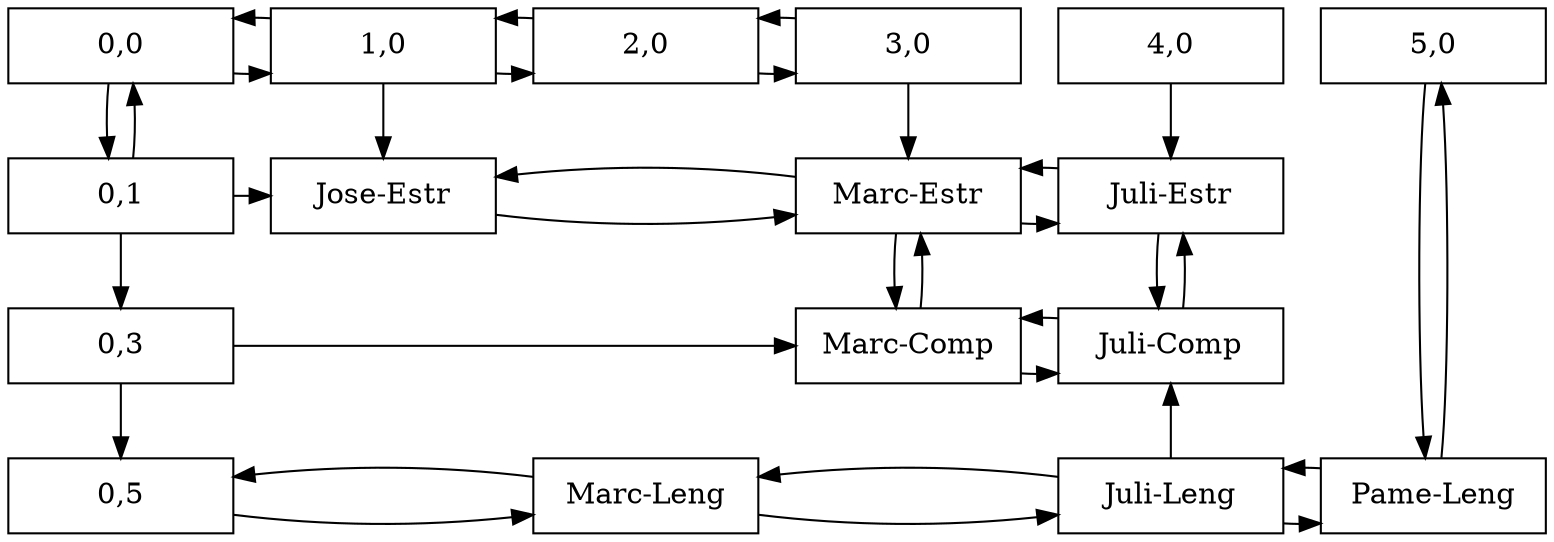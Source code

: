 digraph Sparce_Matrix {

    node [shape=box];

    //(^< ............ ............ ............ ............ ............ A R C H I V O S
    /* groups 2 to 6 added for vertical alignment */
        C00[label = "0,0", width = 1.5, group = 1 ];
        C10 [label = "1,0" width = 1.5, group = 2 ];
        C20 [label = "2,0" width = 1.5, group = 3 ];
        C30 [label = "3,0" width = 1.5, group = 4 ];
        C40 [label = "4,0" width = 1.5, group = 5 ];
        C50 [label = "5,0" width = 1.5, group = 6 ];
    
    //(^< ............ ............ ............ ............ ............ P E R M I S O S
    //(^< ............ ............ L E V E L   0
    /* groups 2 to 6 added for vertical alignment */
        C01 [label = "0,1" width = 1.5, group = 1 ];
        C11 [label = "Jose-Estr" width = 1.5, group = 2 ];
        C31 [label = "Marc-Estr" width = 1.5, group = 4 ];
        C41 [label = "Juli-Estr" width = 1.5, group = 5 ];
    

    //(^< ............ ............ L E V E L   2
        C03 [label = "0,3" width = 1.5, group = 1 ];
        C33 [label = "Marc-Comp" width = 1.5, group = 4 ];
        C43 [label = "Juli-Comp" width = 1.5, group = 5 ];
    
    

    //(^< ............ ............ L E V E L   4
        C05 [label = "0,5" width = 1.5, group = 1 ];
        C35 [label = "Marc-Leng" width = 1.5, group = 4 ];
        C45 [label = "Juli-Leng" width = 1.5, group = 5 ];
        C55 [label = "Pame-Leng" width = 1.5, group = 6 ];
    
    

    { rank = same; C00; C10; C20; C30; C40; C50;}
    { rank = same; C01; C11;C31;C41; }
    { rank = same; C03; C33;C43;}
    { rank = same; C05;C35;C45;C55}

 //(^< ............ Links
    C10 -> C20;
    C20 -> C10;
    C20 -> C30;
    C30 -> C20;
    C50 -> C55;
//(^< ............ Links

    C00 -> C01 -> C00;
    C00 -> C10 -> C00;
    C01 -> C03
    C03 -> C05;
    


    //(^< ............ ............ ............ ............ ............ L I N K I N G
    //(^< ............ ............ L E V E L   0

    C01 -> C11;
    C10 -> C11;
    C11 -> C31;
    C31 -> C11;
    C30 -> C31;
    C31 -> C41;
    C41 -> C31;
    C40 -> C41;
    //(^< ............ ............ L E V E L   2

    C03 -> C33;
    C33 ->C31;
    C31 ->C33;
    C33 -> C43;
    C43 -> C33;
    C43 ->C41;
    C41 ->C43;
    //(^< ............ ............ L E V E L   4

    C05 -> C35 -> C05;
    C35 -> C45;
    C45 -> C35;
    C45 -> C43;
    C45 -> C55;
    C55 -> C45;
    C55 -> C50;
    
}
